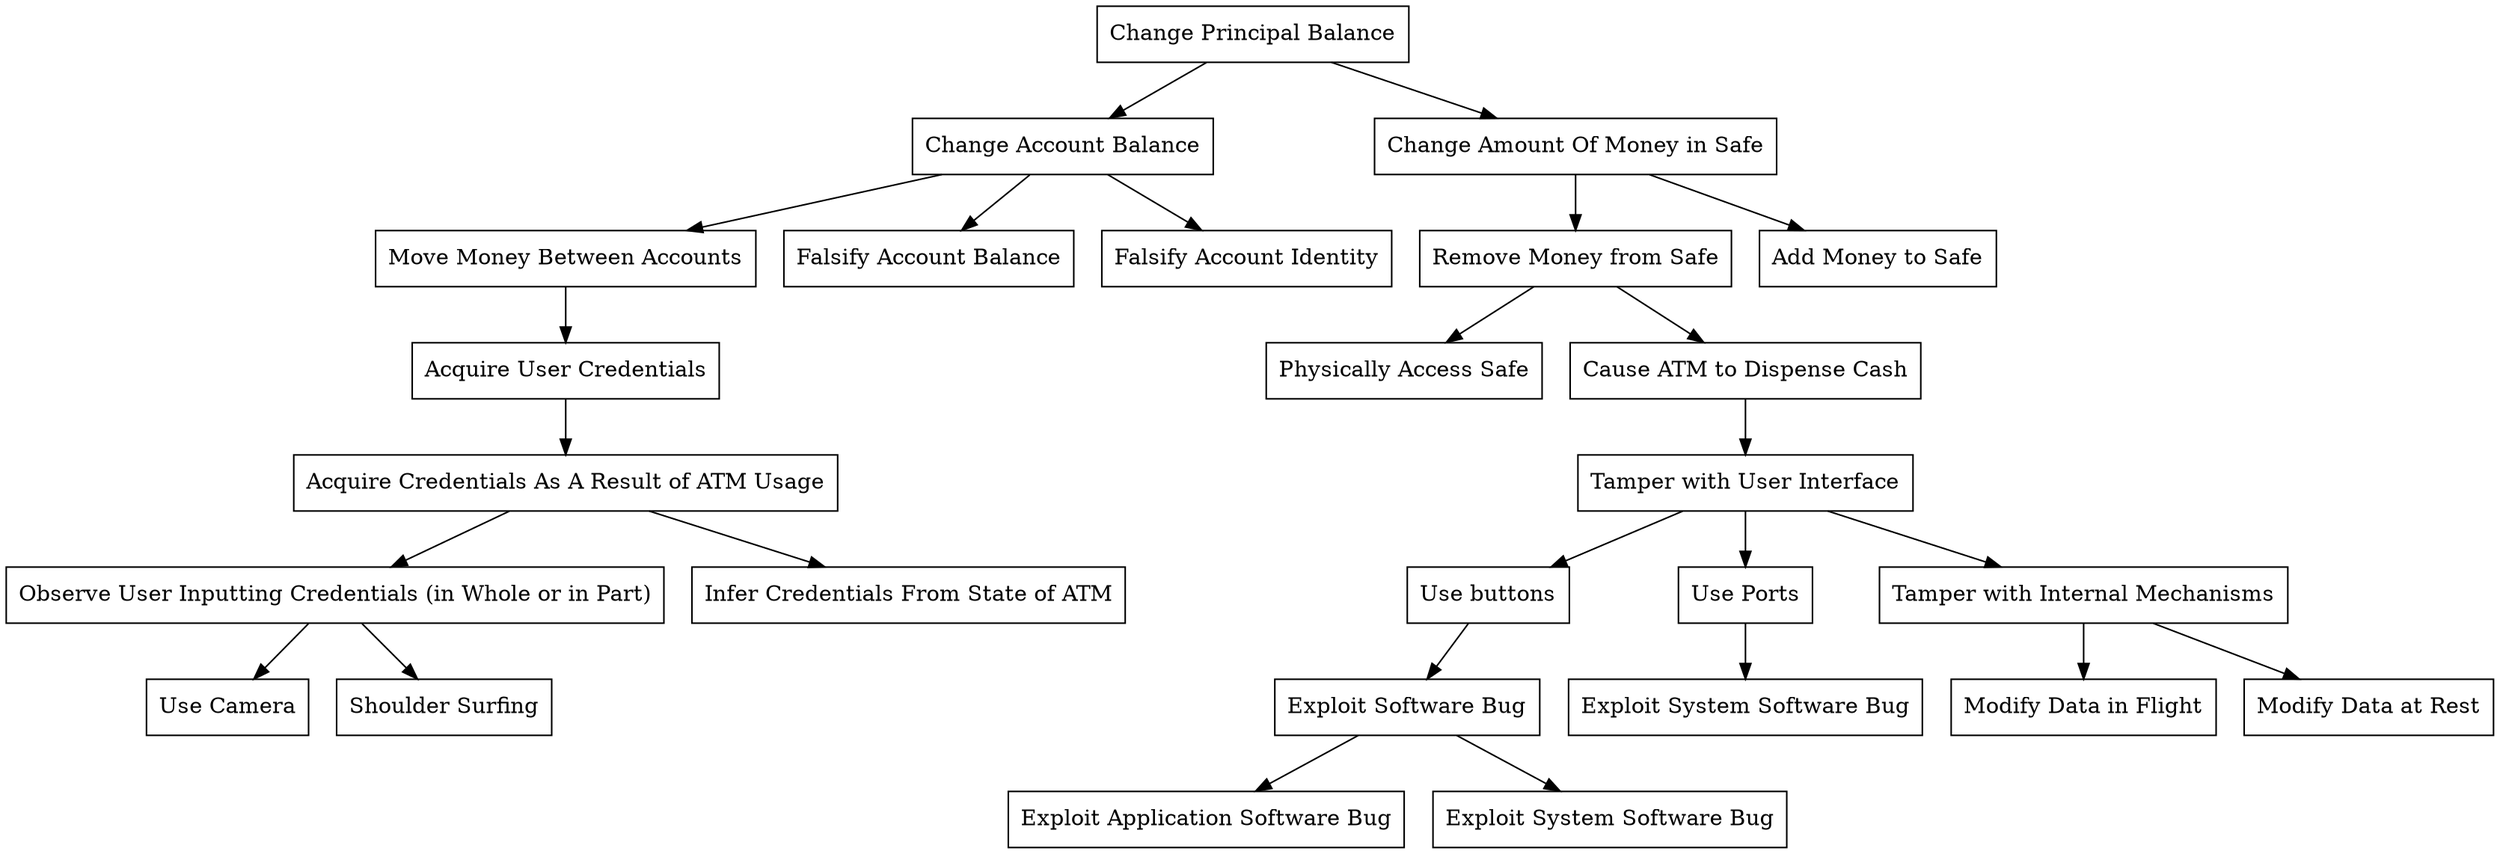 digraph D { A [shape=box, label="Change Principal Balance"] B [shape=box, label="Change Account Balance"] C [shape=box, label="Move Money Between Accounts"] D [shape=box, label="Acquire User Credentials"] E [shape=box, label="Acquire Credentials As A Result of ATM Usage"] F [shape=box, label="Observe User Inputting Credentials (in Whole or in Part)"] G [shape=box, label="Use Camera"] H [shape=box, label="Shoulder Surfing"] I [shape=box, label="Infer Credentials From State of ATM"] J [shape=box, label="Falsify Account Balance"] K [shape=box, label="Falsify Account Identity"] L [shape=box, label="Change Amount Of Money in Safe"] M [shape=box, label="Remove Money from Safe"] N [shape=box, label="Physically Access Safe"] O [shape=box, label="Cause ATM to Dispense Cash"] P [shape=box, label="Tamper with User Interface"] Q [shape=box, label="Use buttons"] R [shape=box, label="Exploit Software Bug"] S [shape=box, label="Exploit Application Software Bug"] T [shape=box, label="Exploit System Software Bug"] U [shape=box, label="Use Ports"]  V [shape=box, label="Exploit System Software Bug"] W [shape=box, label="Tamper with Internal Mechanisms"] X [shape=box, label="Modify Data in Flight"] Y [shape=box, label="Modify Data at Rest"] Z [shape=box, label="Add Money to Safe"] A -> B; B -> C; C -> D; D -> E; E -> F; F -> G; F -> H; E -> I; B -> J; B -> K; A -> L; L -> M; M -> N; M -> O; O -> P; P -> Q; Q -> R; R -> S; R -> T; P -> U; U -> V; P -> W; W -> X; W -> Y; L -> Z;}